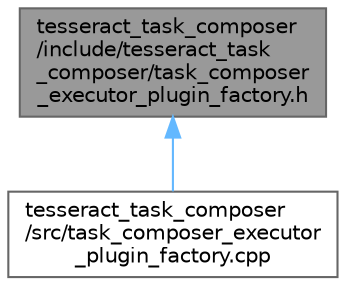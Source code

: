 digraph "tesseract_task_composer/include/tesseract_task_composer/task_composer_executor_plugin_factory.h"
{
 // LATEX_PDF_SIZE
  bgcolor="transparent";
  edge [fontname=Helvetica,fontsize=10,labelfontname=Helvetica,labelfontsize=10];
  node [fontname=Helvetica,fontsize=10,shape=box,height=0.2,width=0.4];
  Node1 [label="tesseract_task_composer\l/include/tesseract_task\l_composer/task_composer\l_executor_plugin_factory.h",height=0.2,width=0.4,color="gray40", fillcolor="grey60", style="filled", fontcolor="black",tooltip="A task in the pipeline."];
  Node1 -> Node2 [dir="back",color="steelblue1",style="solid"];
  Node2 [label="tesseract_task_composer\l/src/task_composer_executor\l_plugin_factory.cpp",height=0.2,width=0.4,color="grey40", fillcolor="white", style="filled",URL="$d0/d8a/task__composer__executor__plugin__factory_8cpp.html",tooltip=" "];
}

